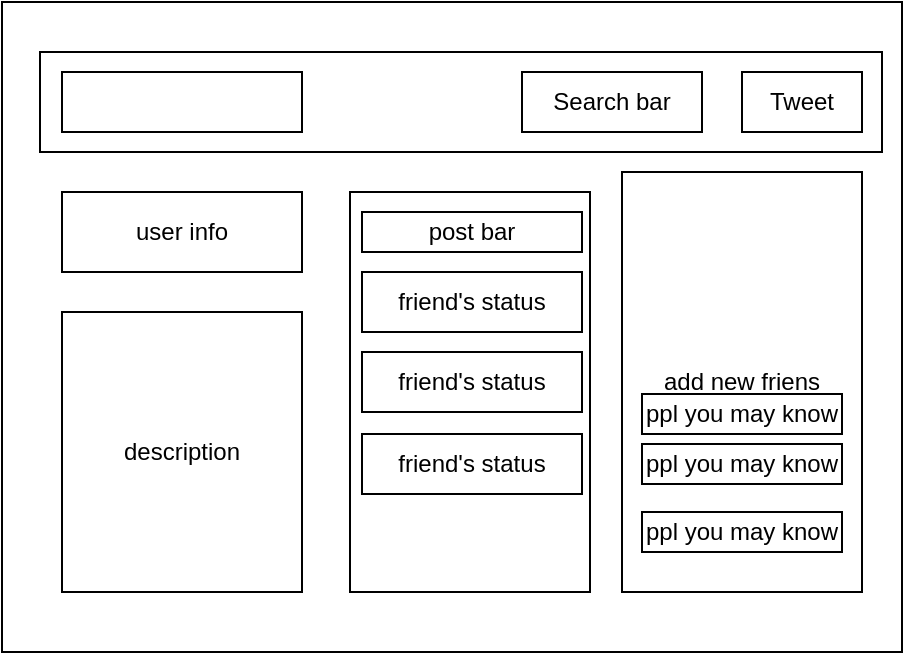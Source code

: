 <mxfile version="20.2.8" type="github">
  <diagram id="iL5g7QFURnzVSpQdVxL9" name="Page-1">
    <mxGraphModel dx="782" dy="1643" grid="1" gridSize="10" guides="1" tooltips="1" connect="1" arrows="1" fold="1" page="1" pageScale="1" pageWidth="827" pageHeight="1169" math="0" shadow="0">
      <root>
        <mxCell id="0" />
        <mxCell id="1" parent="0" />
        <mxCell id="OXCrKDdEGUTZPmi1r7tx-1" value="" style="rounded=0;whiteSpace=wrap;html=1;" vertex="1" parent="1">
          <mxGeometry x="240" y="-665" width="450" height="325" as="geometry" />
        </mxCell>
        <mxCell id="OXCrKDdEGUTZPmi1r7tx-2" value="" style="rounded=0;whiteSpace=wrap;html=1;shadow=0;" vertex="1" parent="1">
          <mxGeometry x="259" y="-640" width="421" height="50" as="geometry" />
        </mxCell>
        <mxCell id="OXCrKDdEGUTZPmi1r7tx-3" value="" style="rounded=0;whiteSpace=wrap;html=1;" vertex="1" parent="1">
          <mxGeometry x="270" y="-630" width="120" height="30" as="geometry" />
        </mxCell>
        <mxCell id="OXCrKDdEGUTZPmi1r7tx-4" value="Search bar" style="rounded=0;whiteSpace=wrap;html=1;" vertex="1" parent="1">
          <mxGeometry x="500" y="-630" width="90" height="30" as="geometry" />
        </mxCell>
        <mxCell id="OXCrKDdEGUTZPmi1r7tx-5" value="user info" style="rounded=0;whiteSpace=wrap;html=1;" vertex="1" parent="1">
          <mxGeometry x="270" y="-570" width="120" height="40" as="geometry" />
        </mxCell>
        <mxCell id="OXCrKDdEGUTZPmi1r7tx-6" value="description" style="rounded=0;whiteSpace=wrap;html=1;" vertex="1" parent="1">
          <mxGeometry x="270" y="-510" width="120" height="140" as="geometry" />
        </mxCell>
        <mxCell id="OXCrKDdEGUTZPmi1r7tx-7" value="" style="rounded=0;whiteSpace=wrap;html=1;" vertex="1" parent="1">
          <mxGeometry x="414" y="-570" width="120" height="200" as="geometry" />
        </mxCell>
        <mxCell id="OXCrKDdEGUTZPmi1r7tx-8" value="add new friens" style="rounded=0;whiteSpace=wrap;html=1;" vertex="1" parent="1">
          <mxGeometry x="550" y="-580" width="120" height="210" as="geometry" />
        </mxCell>
        <mxCell id="OXCrKDdEGUTZPmi1r7tx-9" value="post bar" style="rounded=0;whiteSpace=wrap;html=1;" vertex="1" parent="1">
          <mxGeometry x="420" y="-560" width="110" height="20" as="geometry" />
        </mxCell>
        <mxCell id="OXCrKDdEGUTZPmi1r7tx-10" value="friend&#39;s status" style="rounded=0;whiteSpace=wrap;html=1;" vertex="1" parent="1">
          <mxGeometry x="420" y="-530" width="110" height="30" as="geometry" />
        </mxCell>
        <mxCell id="OXCrKDdEGUTZPmi1r7tx-11" value="friend&#39;s status" style="rounded=0;whiteSpace=wrap;html=1;" vertex="1" parent="1">
          <mxGeometry x="420" y="-490" width="110" height="30" as="geometry" />
        </mxCell>
        <mxCell id="OXCrKDdEGUTZPmi1r7tx-12" value="friend&#39;s status" style="rounded=0;whiteSpace=wrap;html=1;" vertex="1" parent="1">
          <mxGeometry x="420" y="-449" width="110" height="30" as="geometry" />
        </mxCell>
        <mxCell id="OXCrKDdEGUTZPmi1r7tx-13" value="ppl you may know" style="rounded=0;whiteSpace=wrap;html=1;" vertex="1" parent="1">
          <mxGeometry x="560" y="-469" width="100" height="20" as="geometry" />
        </mxCell>
        <mxCell id="OXCrKDdEGUTZPmi1r7tx-14" value="ppl you may know" style="rounded=0;whiteSpace=wrap;html=1;" vertex="1" parent="1">
          <mxGeometry x="560" y="-444" width="100" height="20" as="geometry" />
        </mxCell>
        <mxCell id="OXCrKDdEGUTZPmi1r7tx-15" value="ppl you may know" style="rounded=0;whiteSpace=wrap;html=1;" vertex="1" parent="1">
          <mxGeometry x="560" y="-410" width="100" height="20" as="geometry" />
        </mxCell>
        <mxCell id="OXCrKDdEGUTZPmi1r7tx-16" value="Tweet" style="rounded=0;whiteSpace=wrap;html=1;" vertex="1" parent="1">
          <mxGeometry x="610" y="-630" width="60" height="30" as="geometry" />
        </mxCell>
      </root>
    </mxGraphModel>
  </diagram>
</mxfile>
